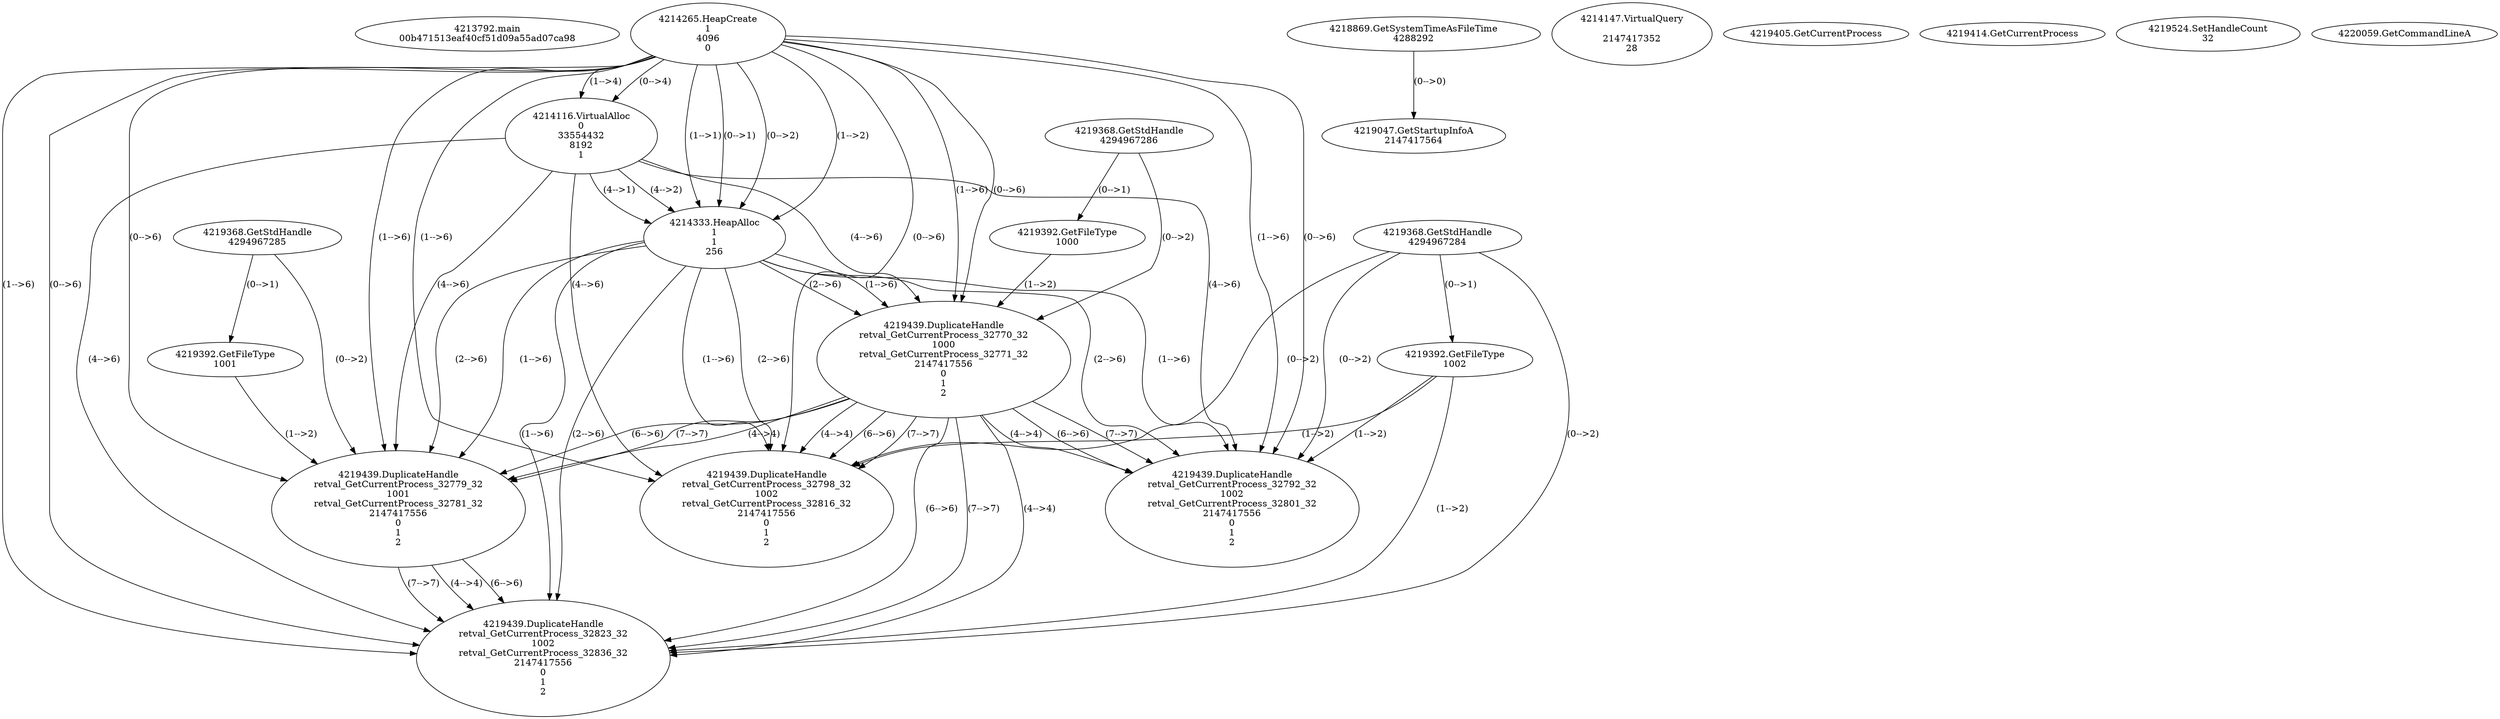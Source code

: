 // Global SCDG with merge call
digraph {
	0 [label="4213792.main
00b471513eaf40cf51d09a55ad07ca98"]
	1 [label="4214265.HeapCreate
1
4096
0"]
	2 [label="4218869.GetSystemTimeAsFileTime
4288292"]
	3 [label="4214116.VirtualAlloc
0
33554432
8192
1"]
	1 -> 3 [label="(1-->4)"]
	1 -> 3 [label="(0-->4)"]
	4 [label="4214147.VirtualQuery

2147417352
28"]
	5 [label="4214333.HeapAlloc
1
1
256"]
	1 -> 5 [label="(1-->1)"]
	1 -> 5 [label="(0-->1)"]
	3 -> 5 [label="(4-->1)"]
	1 -> 5 [label="(1-->2)"]
	1 -> 5 [label="(0-->2)"]
	3 -> 5 [label="(4-->2)"]
	6 [label="4219047.GetStartupInfoA
2147417564"]
	2 -> 6 [label="(0-->0)"]
	7 [label="4219368.GetStdHandle
4294967286"]
	8 [label="4219392.GetFileType
1000"]
	7 -> 8 [label="(0-->1)"]
	9 [label="4219405.GetCurrentProcess
"]
	10 [label="4219414.GetCurrentProcess
"]
	11 [label="4219439.DuplicateHandle
retval_GetCurrentProcess_32770_32
1000
retval_GetCurrentProcess_32771_32
2147417556
0
1
2"]
	7 -> 11 [label="(0-->2)"]
	8 -> 11 [label="(1-->2)"]
	1 -> 11 [label="(1-->6)"]
	1 -> 11 [label="(0-->6)"]
	3 -> 11 [label="(4-->6)"]
	5 -> 11 [label="(1-->6)"]
	5 -> 11 [label="(2-->6)"]
	12 [label="4219368.GetStdHandle
4294967285"]
	13 [label="4219392.GetFileType
1001"]
	12 -> 13 [label="(0-->1)"]
	14 [label="4219439.DuplicateHandle
retval_GetCurrentProcess_32779_32
1001
retval_GetCurrentProcess_32781_32
2147417556
0
1
2"]
	12 -> 14 [label="(0-->2)"]
	13 -> 14 [label="(1-->2)"]
	11 -> 14 [label="(4-->4)"]
	1 -> 14 [label="(1-->6)"]
	1 -> 14 [label="(0-->6)"]
	3 -> 14 [label="(4-->6)"]
	5 -> 14 [label="(1-->6)"]
	5 -> 14 [label="(2-->6)"]
	11 -> 14 [label="(6-->6)"]
	11 -> 14 [label="(7-->7)"]
	15 [label="4219368.GetStdHandle
4294967284"]
	16 [label="4219392.GetFileType
1002"]
	15 -> 16 [label="(0-->1)"]
	17 [label="4219439.DuplicateHandle
retval_GetCurrentProcess_32792_32
1002
retval_GetCurrentProcess_32801_32
2147417556
0
1
2"]
	15 -> 17 [label="(0-->2)"]
	16 -> 17 [label="(1-->2)"]
	11 -> 17 [label="(4-->4)"]
	1 -> 17 [label="(1-->6)"]
	1 -> 17 [label="(0-->6)"]
	3 -> 17 [label="(4-->6)"]
	5 -> 17 [label="(1-->6)"]
	5 -> 17 [label="(2-->6)"]
	11 -> 17 [label="(6-->6)"]
	11 -> 17 [label="(7-->7)"]
	18 [label="4219439.DuplicateHandle
retval_GetCurrentProcess_32798_32
1002
retval_GetCurrentProcess_32816_32
2147417556
0
1
2"]
	15 -> 18 [label="(0-->2)"]
	16 -> 18 [label="(1-->2)"]
	11 -> 18 [label="(4-->4)"]
	1 -> 18 [label="(1-->6)"]
	1 -> 18 [label="(0-->6)"]
	3 -> 18 [label="(4-->6)"]
	5 -> 18 [label="(1-->6)"]
	5 -> 18 [label="(2-->6)"]
	11 -> 18 [label="(6-->6)"]
	11 -> 18 [label="(7-->7)"]
	19 [label="4219524.SetHandleCount
32"]
	20 [label="4220059.GetCommandLineA
"]
	21 [label="4219439.DuplicateHandle
retval_GetCurrentProcess_32823_32
1002
retval_GetCurrentProcess_32836_32
2147417556
0
1
2"]
	15 -> 21 [label="(0-->2)"]
	16 -> 21 [label="(1-->2)"]
	11 -> 21 [label="(4-->4)"]
	14 -> 21 [label="(4-->4)"]
	1 -> 21 [label="(1-->6)"]
	1 -> 21 [label="(0-->6)"]
	3 -> 21 [label="(4-->6)"]
	5 -> 21 [label="(1-->6)"]
	5 -> 21 [label="(2-->6)"]
	11 -> 21 [label="(6-->6)"]
	14 -> 21 [label="(6-->6)"]
	11 -> 21 [label="(7-->7)"]
	14 -> 21 [label="(7-->7)"]
}
